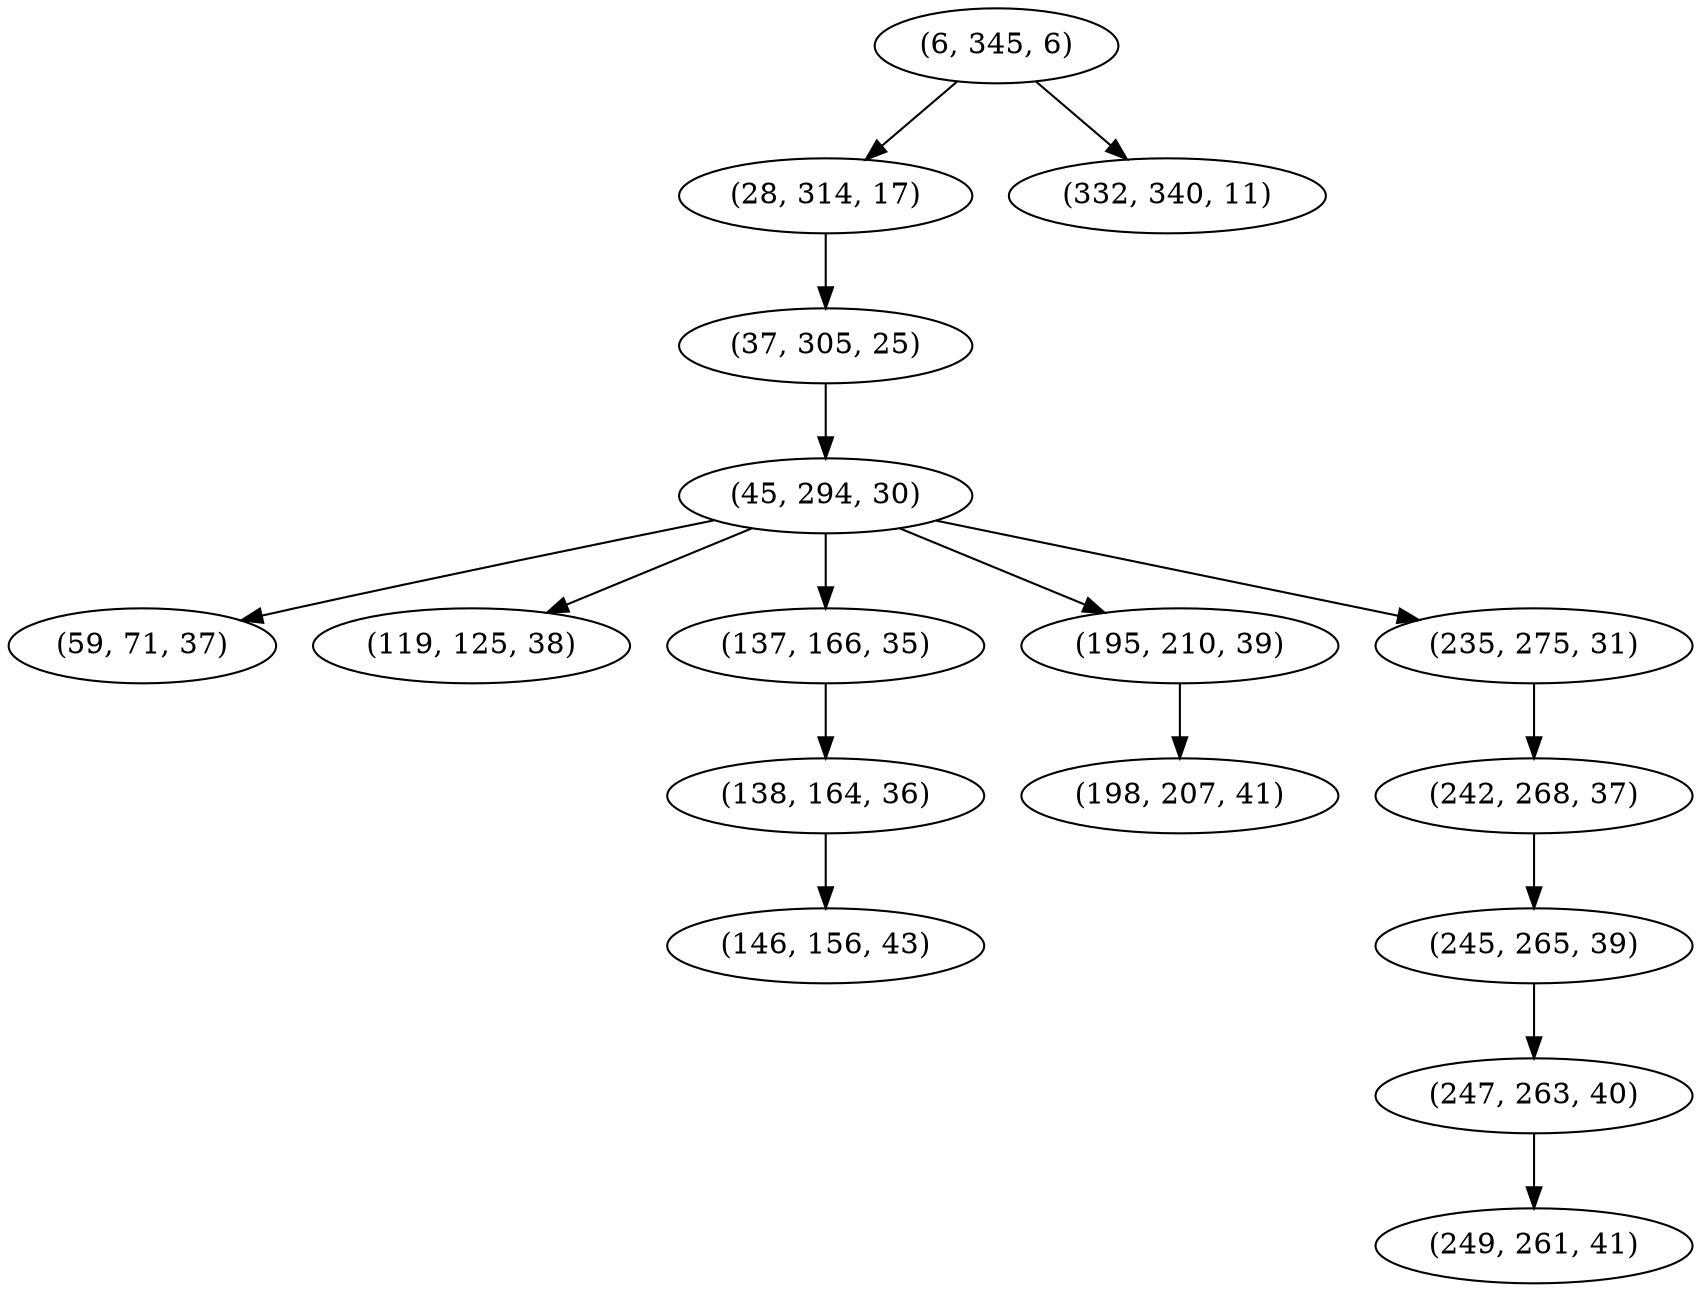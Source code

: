 digraph tree {
    "(6, 345, 6)";
    "(28, 314, 17)";
    "(37, 305, 25)";
    "(45, 294, 30)";
    "(59, 71, 37)";
    "(119, 125, 38)";
    "(137, 166, 35)";
    "(138, 164, 36)";
    "(146, 156, 43)";
    "(195, 210, 39)";
    "(198, 207, 41)";
    "(235, 275, 31)";
    "(242, 268, 37)";
    "(245, 265, 39)";
    "(247, 263, 40)";
    "(249, 261, 41)";
    "(332, 340, 11)";
    "(6, 345, 6)" -> "(28, 314, 17)";
    "(6, 345, 6)" -> "(332, 340, 11)";
    "(28, 314, 17)" -> "(37, 305, 25)";
    "(37, 305, 25)" -> "(45, 294, 30)";
    "(45, 294, 30)" -> "(59, 71, 37)";
    "(45, 294, 30)" -> "(119, 125, 38)";
    "(45, 294, 30)" -> "(137, 166, 35)";
    "(45, 294, 30)" -> "(195, 210, 39)";
    "(45, 294, 30)" -> "(235, 275, 31)";
    "(137, 166, 35)" -> "(138, 164, 36)";
    "(138, 164, 36)" -> "(146, 156, 43)";
    "(195, 210, 39)" -> "(198, 207, 41)";
    "(235, 275, 31)" -> "(242, 268, 37)";
    "(242, 268, 37)" -> "(245, 265, 39)";
    "(245, 265, 39)" -> "(247, 263, 40)";
    "(247, 263, 40)" -> "(249, 261, 41)";
}
